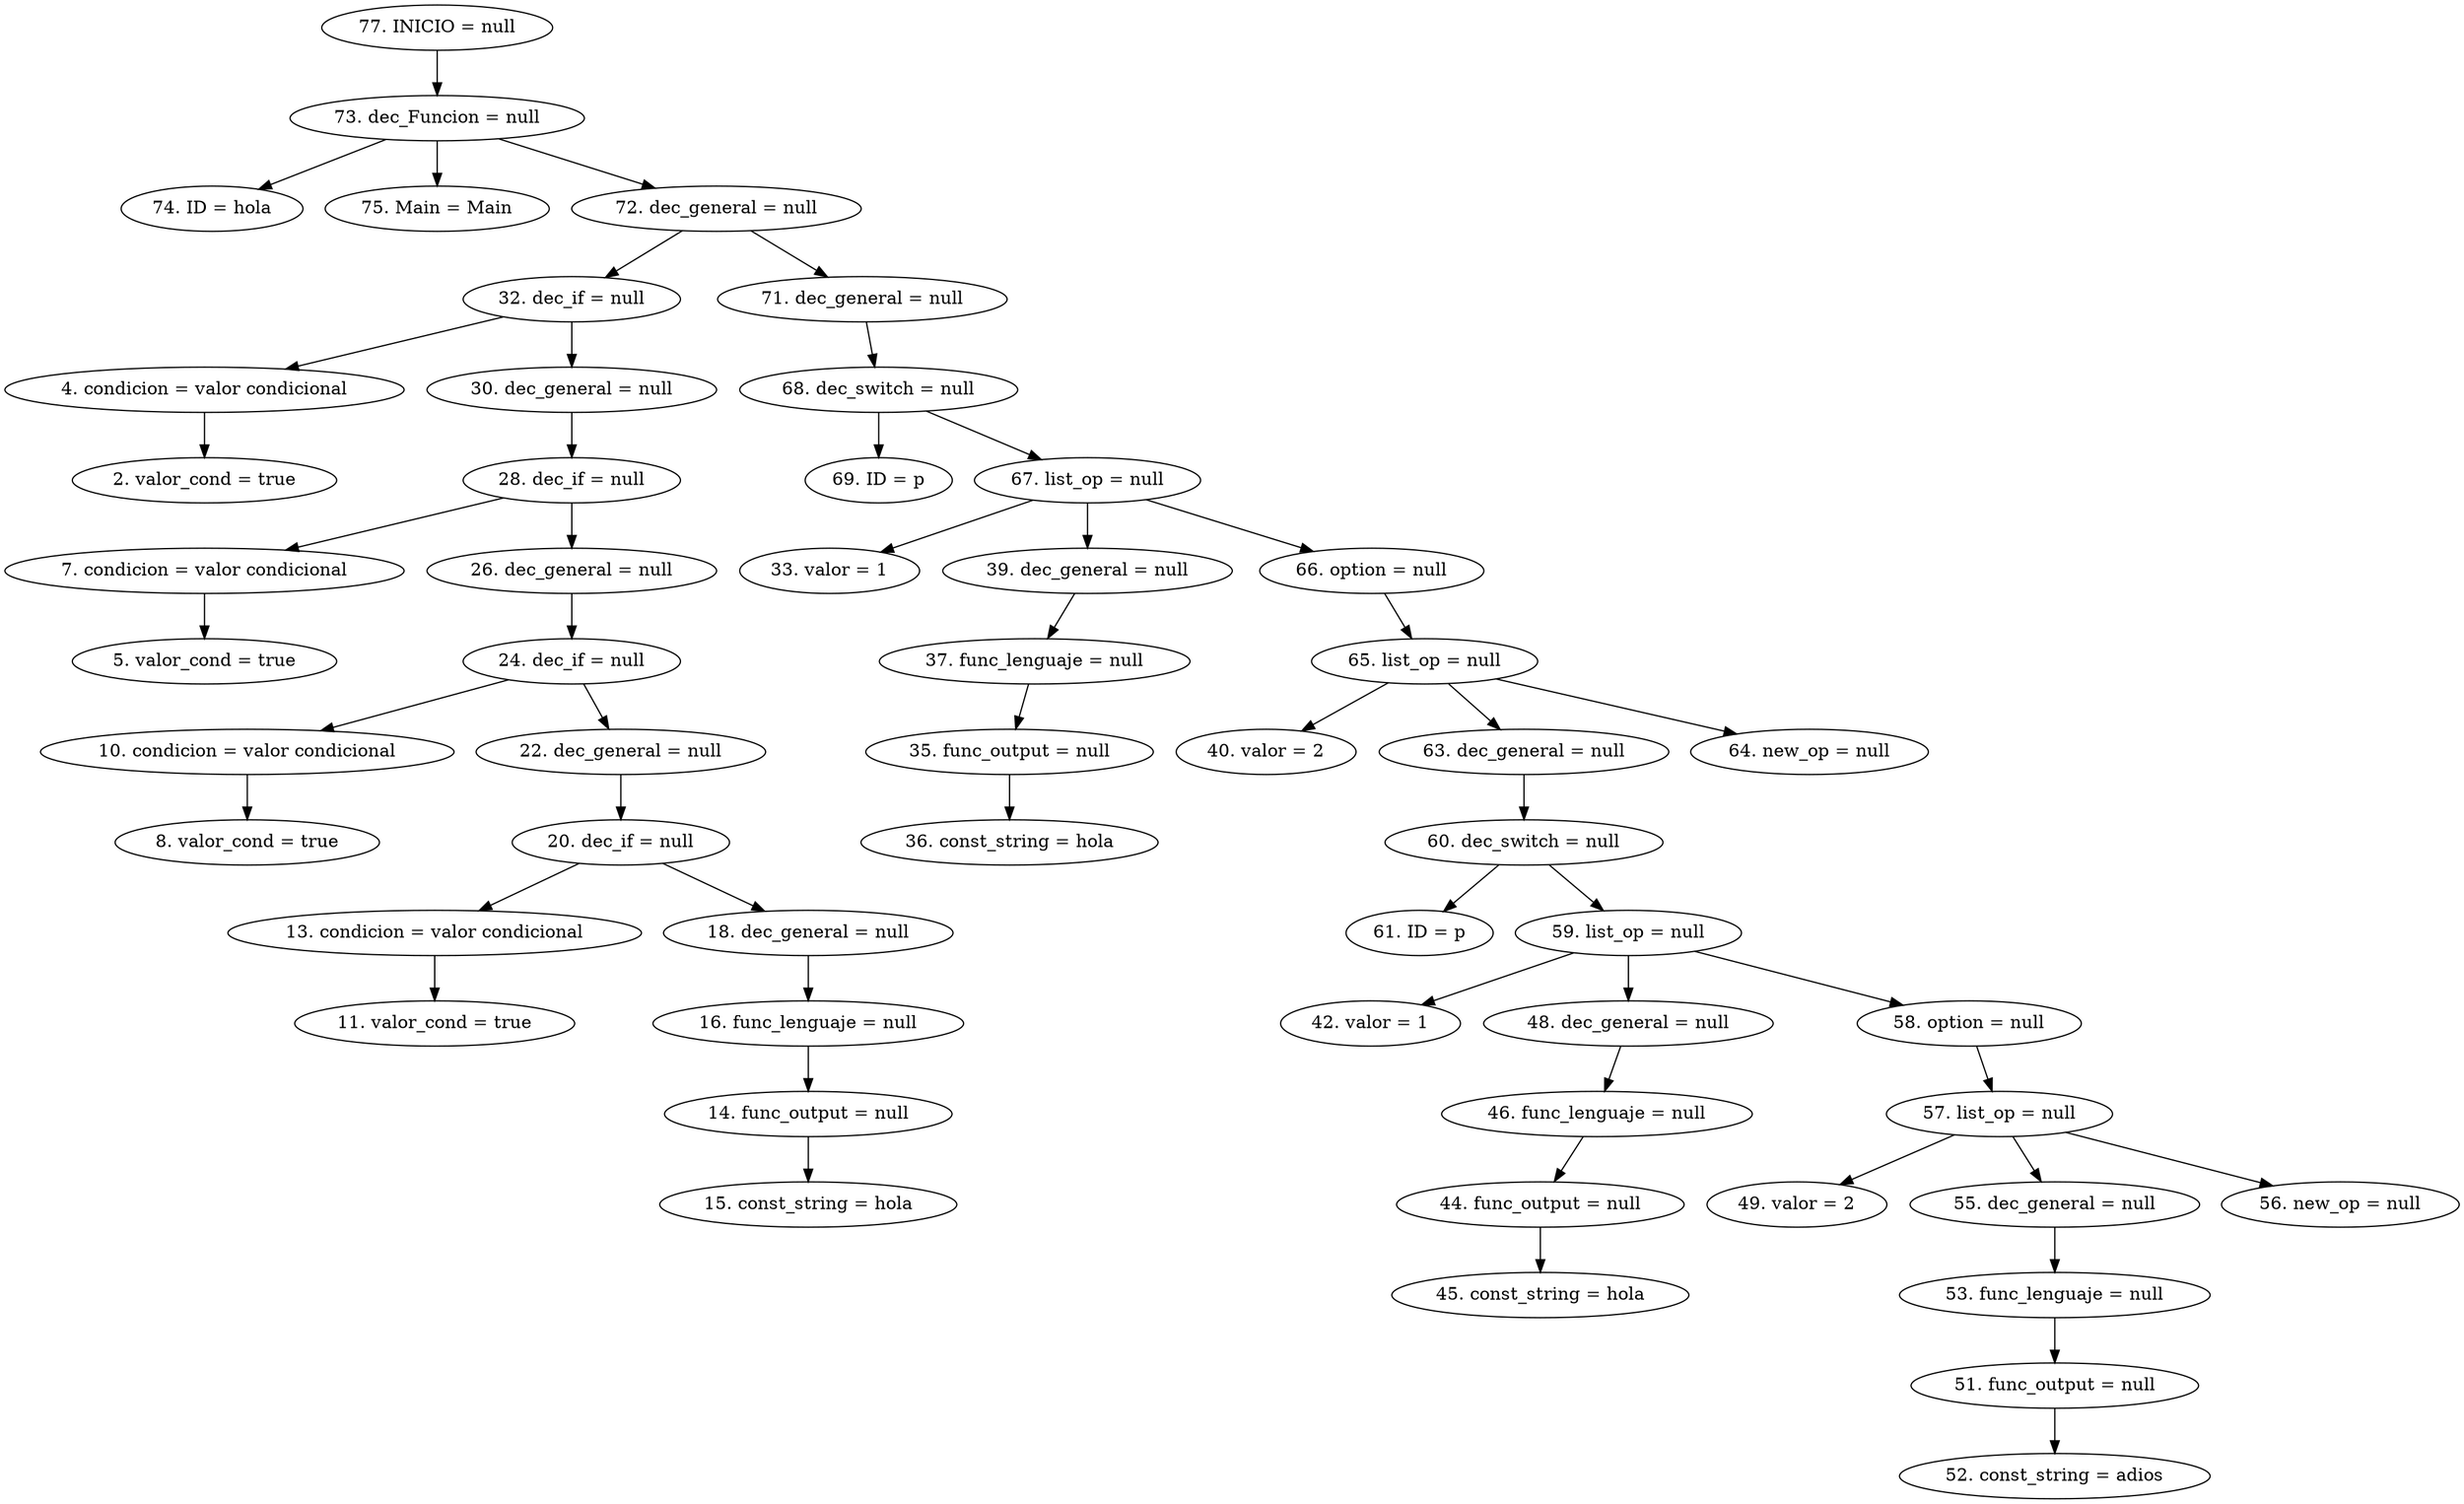 digraph G {
"77. INICIO = null"->"73. dec_Funcion = null"
"73. dec_Funcion = null"->"74. ID = hola"
"73. dec_Funcion = null"->"75. Main = Main"
"73. dec_Funcion = null"->"72. dec_general = null"
"72. dec_general = null"->"32. dec_if = null"
"32. dec_if = null"->"4. condicion = valor condicional"
"4. condicion = valor condicional"->"2. valor_cond = true"
"32. dec_if = null"->"30. dec_general = null"
"30. dec_general = null"->"28. dec_if = null"
"28. dec_if = null"->"7. condicion = valor condicional"
"7. condicion = valor condicional"->"5. valor_cond = true"
"28. dec_if = null"->"26. dec_general = null"
"26. dec_general = null"->"24. dec_if = null"
"24. dec_if = null"->"10. condicion = valor condicional"
"10. condicion = valor condicional"->"8. valor_cond = true"
"24. dec_if = null"->"22. dec_general = null"
"22. dec_general = null"->"20. dec_if = null"
"20. dec_if = null"->"13. condicion = valor condicional"
"13. condicion = valor condicional"->"11. valor_cond = true"
"20. dec_if = null"->"18. dec_general = null"
"18. dec_general = null"->"16. func_lenguaje = null"
"16. func_lenguaje = null"->"14. func_output = null"
"14. func_output = null"->"15. const_string = hola"
"72. dec_general = null"->"71. dec_general = null"
"71. dec_general = null"->"68. dec_switch = null"
"68. dec_switch = null"->"69. ID = p"
"68. dec_switch = null"->"67. list_op = null"
"67. list_op = null"->"33. valor = 1"
"67. list_op = null"->"39. dec_general = null"
"39. dec_general = null"->"37. func_lenguaje = null"
"37. func_lenguaje = null"->"35. func_output = null"
"35. func_output = null"->"36. const_string = hola"
"67. list_op = null"->"66. option = null"
"66. option = null"->"65. list_op = null"
"65. list_op = null"->"40. valor = 2"
"65. list_op = null"->"63. dec_general = null"
"63. dec_general = null"->"60. dec_switch = null"
"60. dec_switch = null"->"61. ID = p"
"60. dec_switch = null"->"59. list_op = null"
"59. list_op = null"->"42. valor = 1"
"59. list_op = null"->"48. dec_general = null"
"48. dec_general = null"->"46. func_lenguaje = null"
"46. func_lenguaje = null"->"44. func_output = null"
"44. func_output = null"->"45. const_string = hola"
"59. list_op = null"->"58. option = null"
"58. option = null"->"57. list_op = null"
"57. list_op = null"->"49. valor = 2"
"57. list_op = null"->"55. dec_general = null"
"55. dec_general = null"->"53. func_lenguaje = null"
"53. func_lenguaje = null"->"51. func_output = null"
"51. func_output = null"->"52. const_string = adios"
"57. list_op = null"->"56. new_op = null"
"65. list_op = null"->"64. new_op = null"


}
